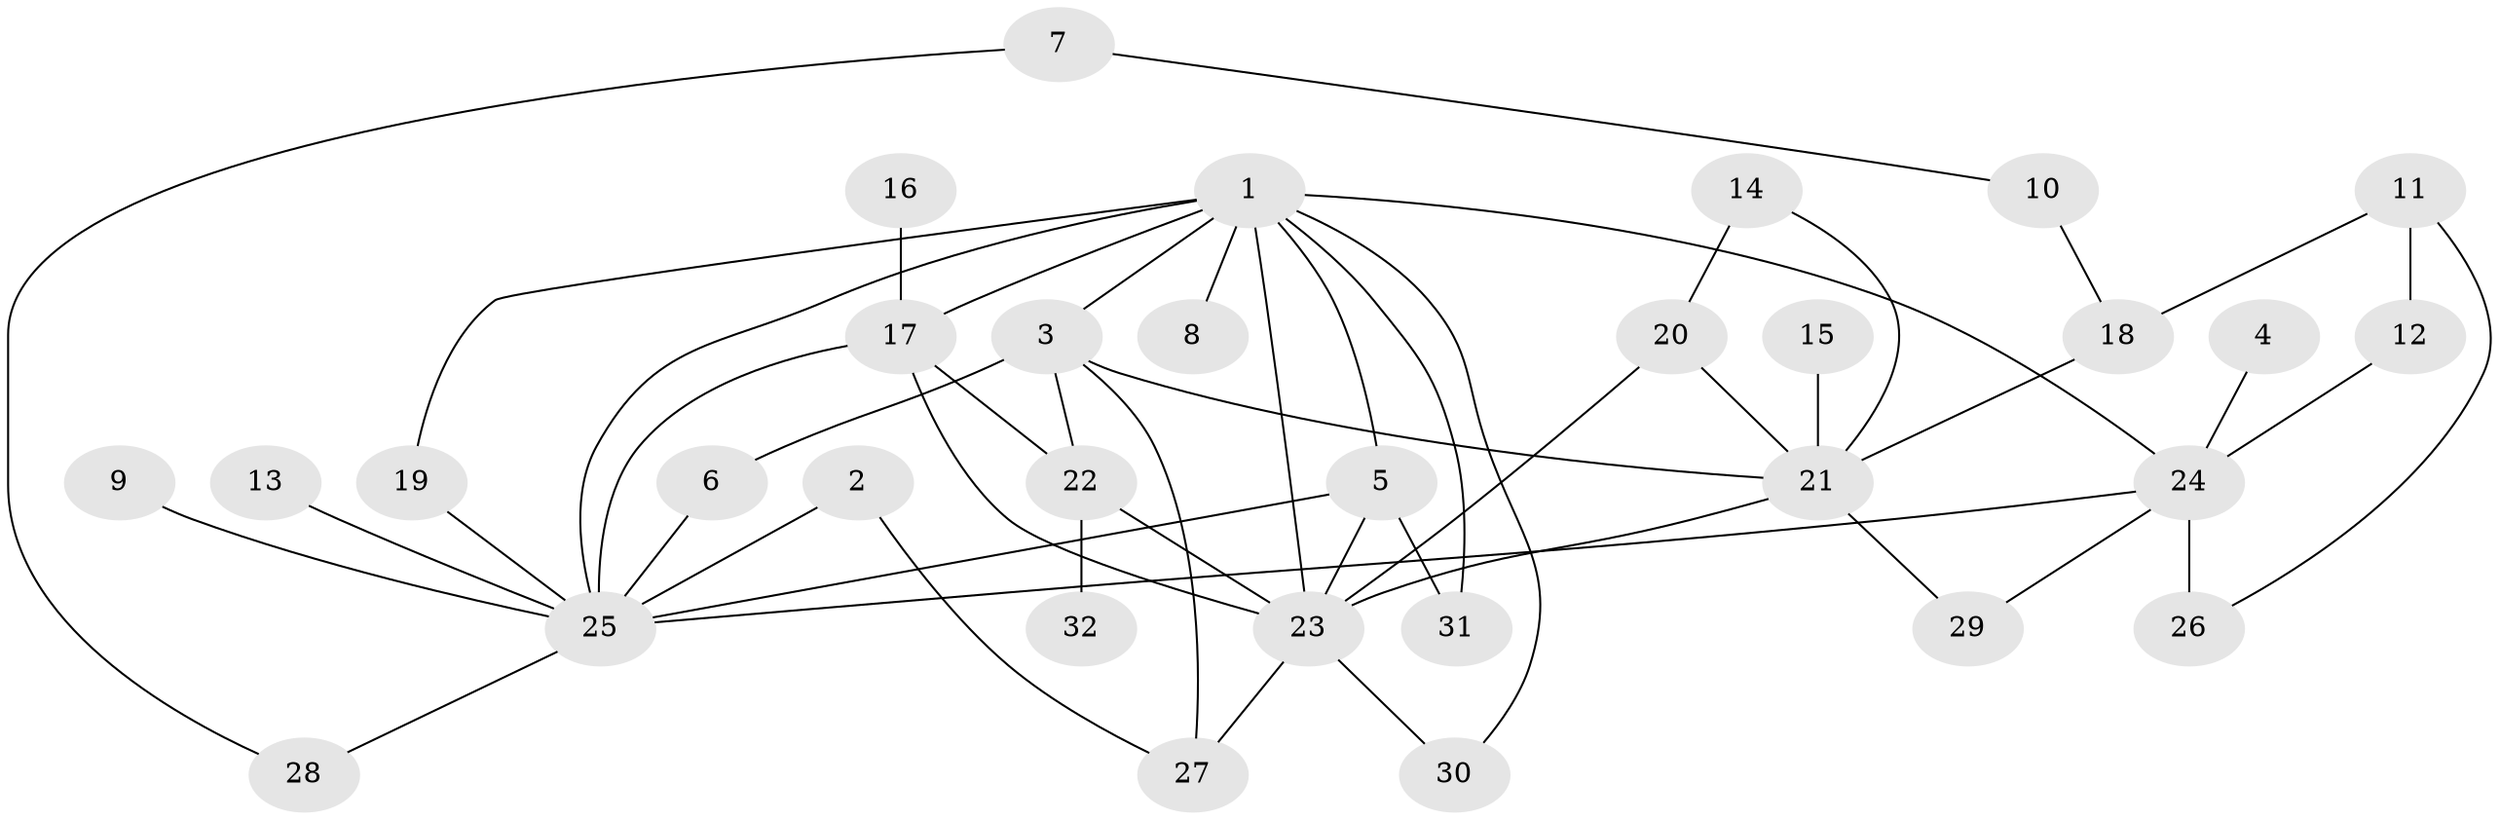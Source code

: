 // original degree distribution, {4: 0.09523809523809523, 7: 0.015873015873015872, 3: 0.25396825396825395, 5: 0.07936507936507936, 1: 0.2222222222222222, 2: 0.30158730158730157, 6: 0.031746031746031744}
// Generated by graph-tools (version 1.1) at 2025/25/03/09/25 03:25:25]
// undirected, 32 vertices, 51 edges
graph export_dot {
graph [start="1"]
  node [color=gray90,style=filled];
  1;
  2;
  3;
  4;
  5;
  6;
  7;
  8;
  9;
  10;
  11;
  12;
  13;
  14;
  15;
  16;
  17;
  18;
  19;
  20;
  21;
  22;
  23;
  24;
  25;
  26;
  27;
  28;
  29;
  30;
  31;
  32;
  1 -- 3 [weight=1.0];
  1 -- 5 [weight=1.0];
  1 -- 8 [weight=1.0];
  1 -- 17 [weight=1.0];
  1 -- 19 [weight=1.0];
  1 -- 23 [weight=1.0];
  1 -- 24 [weight=1.0];
  1 -- 25 [weight=1.0];
  1 -- 30 [weight=1.0];
  1 -- 31 [weight=1.0];
  2 -- 25 [weight=1.0];
  2 -- 27 [weight=1.0];
  3 -- 6 [weight=1.0];
  3 -- 21 [weight=1.0];
  3 -- 22 [weight=1.0];
  3 -- 27 [weight=1.0];
  4 -- 24 [weight=1.0];
  5 -- 23 [weight=1.0];
  5 -- 25 [weight=2.0];
  5 -- 31 [weight=1.0];
  6 -- 25 [weight=1.0];
  7 -- 10 [weight=1.0];
  7 -- 28 [weight=1.0];
  9 -- 25 [weight=1.0];
  10 -- 18 [weight=1.0];
  11 -- 12 [weight=1.0];
  11 -- 18 [weight=1.0];
  11 -- 26 [weight=1.0];
  12 -- 24 [weight=1.0];
  13 -- 25 [weight=1.0];
  14 -- 20 [weight=1.0];
  14 -- 21 [weight=1.0];
  15 -- 21 [weight=1.0];
  16 -- 17 [weight=1.0];
  17 -- 22 [weight=1.0];
  17 -- 23 [weight=1.0];
  17 -- 25 [weight=1.0];
  18 -- 21 [weight=1.0];
  19 -- 25 [weight=1.0];
  20 -- 21 [weight=1.0];
  20 -- 23 [weight=1.0];
  21 -- 23 [weight=1.0];
  21 -- 29 [weight=1.0];
  22 -- 23 [weight=1.0];
  22 -- 32 [weight=1.0];
  23 -- 27 [weight=1.0];
  23 -- 30 [weight=1.0];
  24 -- 25 [weight=1.0];
  24 -- 26 [weight=2.0];
  24 -- 29 [weight=1.0];
  25 -- 28 [weight=1.0];
}
